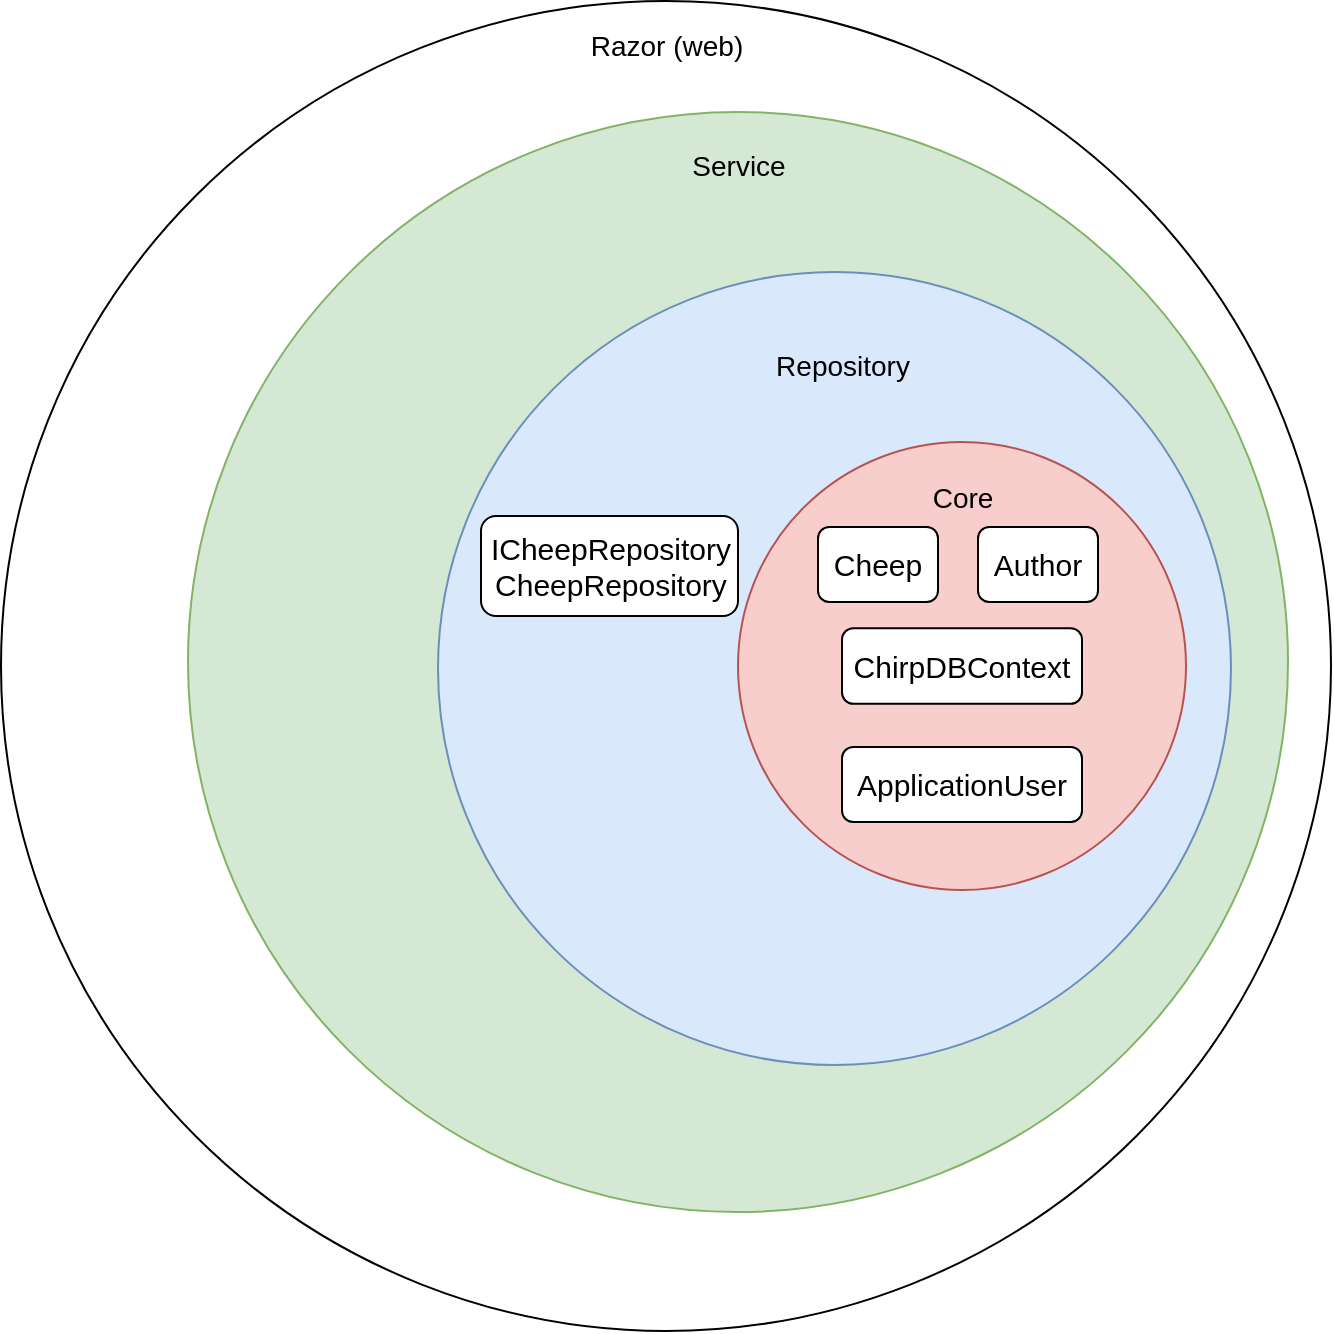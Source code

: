 <mxfile version="25.0.2">
  <diagram name="Side-1" id="tQ3ED9M-LZ-OiMMd92D-">
    <mxGraphModel dx="1098" dy="806" grid="1" gridSize="10" guides="1" tooltips="1" connect="1" arrows="1" fold="1" page="1" pageScale="1" pageWidth="827" pageHeight="1169" math="0" shadow="0">
      <root>
        <mxCell id="0" />
        <mxCell id="1" parent="0" />
        <mxCell id="rPxadUNjQppIRwe-aiAt-1" value="" style="ellipse;whiteSpace=wrap;html=1;aspect=fixed;" vertex="1" parent="1">
          <mxGeometry x="81.5" y="42.5" width="665" height="665" as="geometry" />
        </mxCell>
        <mxCell id="MNsl9z6oucMadm4XGt5h-1" value="" style="ellipse;whiteSpace=wrap;html=1;aspect=fixed;fillColor=#d5e8d4;strokeColor=#82b366;" parent="1" vertex="1">
          <mxGeometry x="175" y="98" width="550" height="550" as="geometry" />
        </mxCell>
        <mxCell id="MNsl9z6oucMadm4XGt5h-2" value="" style="ellipse;whiteSpace=wrap;html=1;aspect=fixed;fillColor=#dae8fc;strokeColor=#6c8ebf;" parent="1" vertex="1">
          <mxGeometry x="300" y="178" width="396.5" height="396.5" as="geometry" />
        </mxCell>
        <mxCell id="dsQhrnz6dbz95GXW7geE-1" value="&lt;font style=&quot;font-size: 14px;&quot;&gt;Repository&lt;/font&gt;" style="text;html=1;align=center;verticalAlign=middle;resizable=0;points=[];autosize=1;strokeColor=none;fillColor=none;" parent="1" vertex="1">
          <mxGeometry x="456.5" y="210" width="90" height="30" as="geometry" />
        </mxCell>
        <mxCell id="dsQhrnz6dbz95GXW7geE-3" value="&lt;font style=&quot;font-size: 14px;&quot;&gt;Service&lt;/font&gt;" style="text;html=1;align=center;verticalAlign=middle;resizable=0;points=[];autosize=1;strokeColor=none;fillColor=none;" parent="1" vertex="1">
          <mxGeometry x="415" y="110" width="70" height="30" as="geometry" />
        </mxCell>
        <mxCell id="dsQhrnz6dbz95GXW7geE-5" value="&lt;font style=&quot;font-size: 14px;&quot;&gt;Razor (web)&lt;/font&gt;" style="text;html=1;align=center;verticalAlign=middle;resizable=0;points=[];autosize=1;strokeColor=none;fillColor=none;" parent="1" vertex="1">
          <mxGeometry x="364" y="50" width="100" height="30" as="geometry" />
        </mxCell>
        <mxCell id="rPxadUNjQppIRwe-aiAt-9" value="" style="group" vertex="1" connectable="0" parent="1">
          <mxGeometry x="450" y="263" width="224" height="224" as="geometry" />
        </mxCell>
        <mxCell id="MNsl9z6oucMadm4XGt5h-3" value="" style="ellipse;whiteSpace=wrap;html=1;aspect=fixed;fillColor=#f8cecc;strokeColor=#b85450;" parent="rPxadUNjQppIRwe-aiAt-9" vertex="1">
          <mxGeometry width="224" height="224" as="geometry" />
        </mxCell>
        <mxCell id="dsQhrnz6dbz95GXW7geE-2" value="&lt;font style=&quot;font-size: 14px;&quot;&gt;Core&lt;/font&gt;" style="text;html=1;align=center;verticalAlign=middle;resizable=0;points=[];autosize=1;strokeColor=none;fillColor=none;" parent="rPxadUNjQppIRwe-aiAt-9" vertex="1">
          <mxGeometry x="87" y="12.5" width="50" height="30" as="geometry" />
        </mxCell>
        <mxCell id="rPxadUNjQppIRwe-aiAt-4" value="&lt;font style=&quot;font-size: 15px;&quot;&gt;Cheep&lt;/font&gt;" style="rounded=1;whiteSpace=wrap;html=1;" vertex="1" parent="rPxadUNjQppIRwe-aiAt-9">
          <mxGeometry x="40" y="42.5" width="60" height="37.5" as="geometry" />
        </mxCell>
        <mxCell id="rPxadUNjQppIRwe-aiAt-5" value="&lt;font style=&quot;font-size: 15px;&quot;&gt;Author&lt;/font&gt;" style="rounded=1;whiteSpace=wrap;html=1;" vertex="1" parent="rPxadUNjQppIRwe-aiAt-9">
          <mxGeometry x="120" y="42.5" width="60" height="37.5" as="geometry" />
        </mxCell>
        <mxCell id="rPxadUNjQppIRwe-aiAt-7" value="&lt;font style=&quot;font-size: 15px;&quot;&gt;ChirpDBContext&lt;/font&gt;" style="rounded=1;whiteSpace=wrap;html=1;" vertex="1" parent="rPxadUNjQppIRwe-aiAt-9">
          <mxGeometry x="52" y="93.12" width="120" height="37.75" as="geometry" />
        </mxCell>
        <mxCell id="rPxadUNjQppIRwe-aiAt-8" value="&lt;font style=&quot;font-size: 15px;&quot;&gt;ApplicationUser&lt;/font&gt;" style="rounded=1;whiteSpace=wrap;html=1;" vertex="1" parent="rPxadUNjQppIRwe-aiAt-9">
          <mxGeometry x="52" y="152.5" width="120" height="37.5" as="geometry" />
        </mxCell>
        <mxCell id="rPxadUNjQppIRwe-aiAt-10" value="&lt;font style=&quot;font-size: 15px;&quot;&gt;ICheepRepository&lt;/font&gt;&lt;div&gt;&lt;font style=&quot;font-size: 15px;&quot;&gt;CheepRepository&lt;/font&gt;&lt;/div&gt;" style="rounded=1;whiteSpace=wrap;html=1;" vertex="1" parent="1">
          <mxGeometry x="321.5" y="300" width="128.5" height="50" as="geometry" />
        </mxCell>
      </root>
    </mxGraphModel>
  </diagram>
</mxfile>
